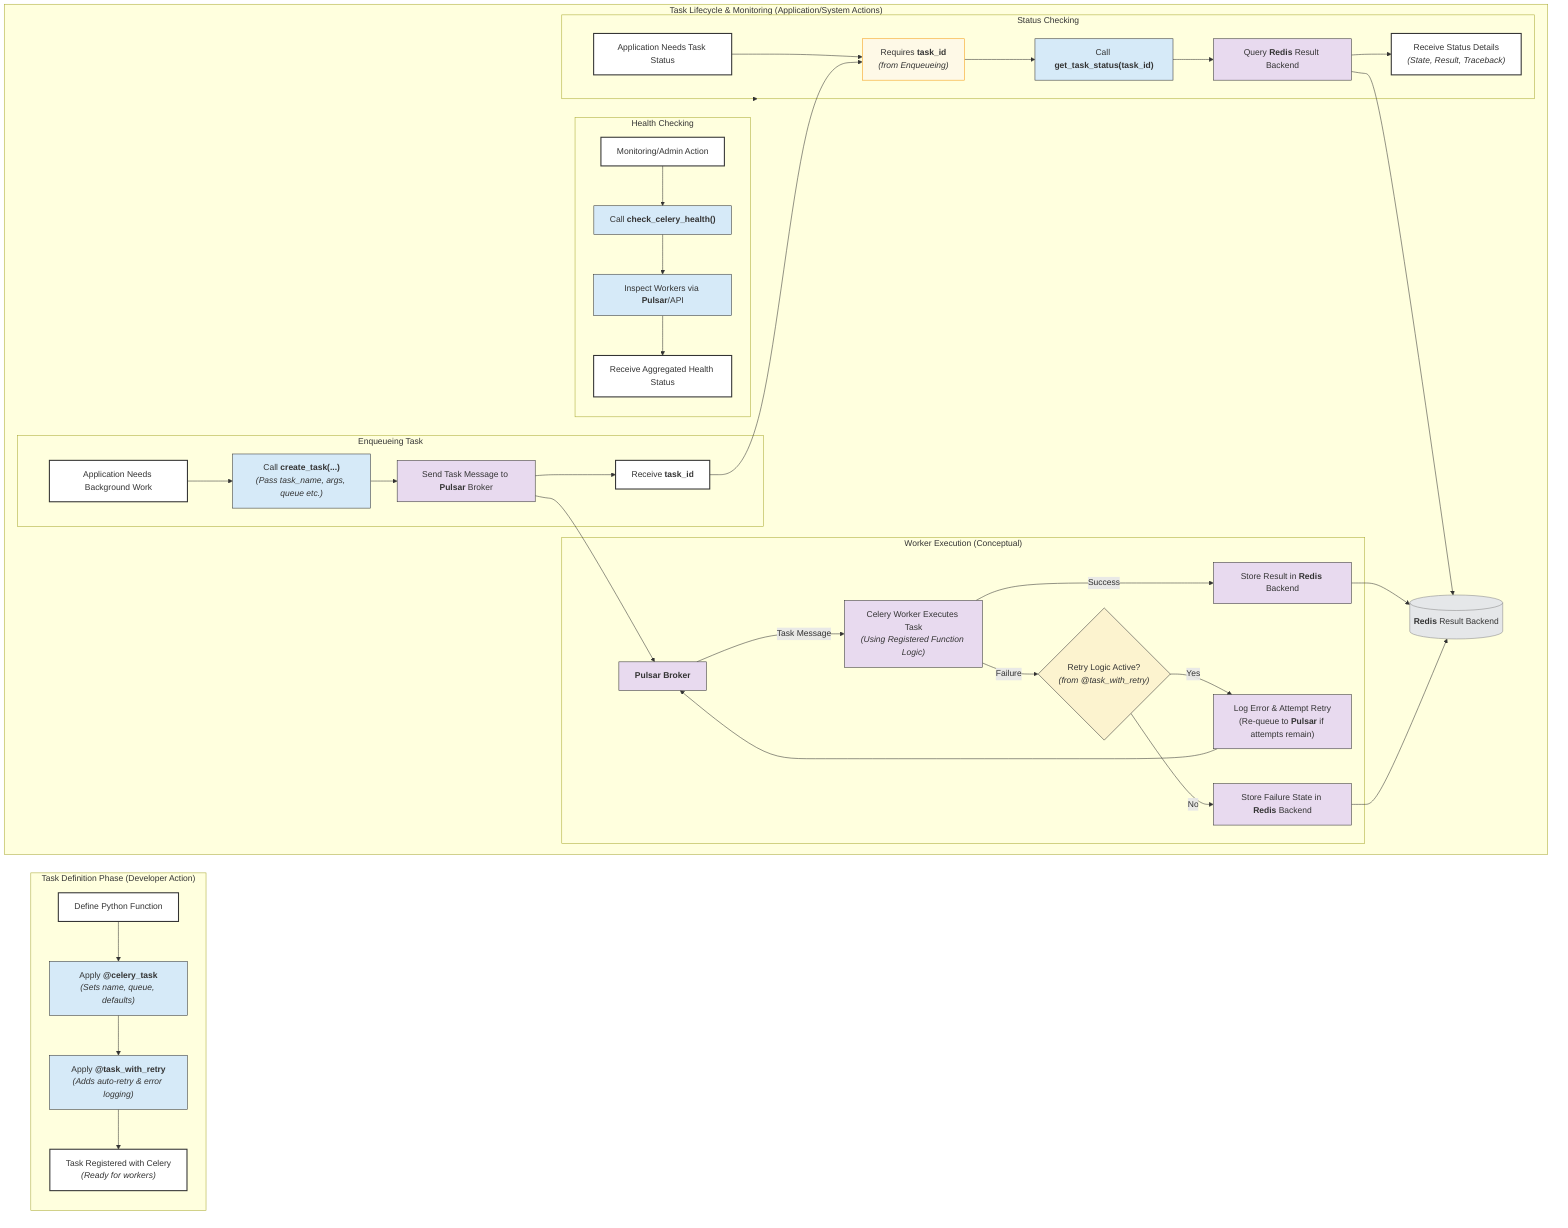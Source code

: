 flowchart LR
 subgraph subGraph0["Task Definition Phase (Developer Action)"]
    direction TB
        Def_Decorate1["Apply <b>@celery_task</b><br><i>(Sets name, queue, defaults)</i>"]
        Def_Start["Define Python Function"]
        Def_Decorate2["Apply <b>@task_with_retry</b><br><i>(Adds auto-retry &amp; error logging)</i>"]
        Def_Registered["Task Registered with Celery<br><i>(Ready for workers)</i>"]
  end
 subgraph subGraph1["Enqueueing Task"]
    direction TB
        Enc_Call["Call <b>create_task(...)</b><br><i>(Pass task_name, args, queue etc.)</i>"]
        Enc_Start["Application Needs Background Work"]
        Enc_Broker["Send Task Message to <b>Pulsar</b> Broker"]
        Enc_Result["Receive <b>task_id</b>"]
  end
 subgraph subGraph2["Worker Execution (Conceptual)"]
    direction LR
        Worker_Exec["Celery Worker Executes Task<br><i>(Using Registered Function Logic)</i>"]
        Worker_Broker["<b>Pulsar Broker</b>"]
        Worker_StoreResult["Store Result in <b>Redis</b> Backend"]
        Worker_RetryCheck{"Retry Logic Active?<br><i>(from @task_with_retry)</i>"}
        Worker_LogRetry["Log Error &amp; Attempt Retry<br>(Re-queue to <b>Pulsar</b> if attempts remain)"]
        Worker_StoreFailure["Store Failure State in <b>Redis</b> Backend"]
  end
 subgraph subGraph3["Status Checking"]
    direction TB
        Status_HaveID["Requires <b>task_id</b><br><i>(from Enqueueing)</i>"]
        Status_Start["Application Needs Task Status"]
        Status_Call["Call <b>get_task_status(task_id)</b>"]
        Status_QueryBackend["Query <b>Redis</b> Result Backend"]
        Status_Result["Receive Status Details<br><i>(State, Result, Traceback)</i>"]
  end
 subgraph subGraph4["Health Checking"]
    direction TB
        Health_Call["Call <b>check_celery_health()</b>"]
        Health_Start["Monitoring/Admin Action"]
        Health_Inspect["Inspect Workers via <b>Pulsar</b>/API"]
        Health_Result["Receive Aggregated Health Status"]
  end
 subgraph subGraph5["Task Lifecycle & Monitoring (Application/System Actions)"]
    direction TB
        subGraph1
        subGraph2
        subGraph3
        subGraph4
        ResultBackend[("<b>Redis</b> Result Backend")]
  end
    Def_Start --> Def_Decorate1
    Def_Decorate1 --> Def_Decorate2
    Def_Decorate2 --> Def_Registered
    Enc_Start --> Enc_Call
    Enc_Call --> Enc_Broker
    Enc_Broker --> Enc_Result & Worker_Broker
    Worker_Broker -- Task Message --> Worker_Exec
    Worker_Exec -- Success --> Worker_StoreResult
    Worker_Exec -- Failure --> Worker_RetryCheck
    Worker_RetryCheck -- Yes --> Worker_LogRetry
    Worker_RetryCheck -- No --> Worker_StoreFailure
    Worker_LogRetry --> Worker_Broker
    Status_Start --> Status_HaveID
    Status_HaveID --> Status_Call
    Status_Call --> Status_QueryBackend
    Status_QueryBackend --> Status_Result & ResultBackend
    Health_Start --> Health_Call
    Health_Call --> Health_Inspect
    Health_Inspect --> Health_Result
    Enc_Result --> Status_HaveID
    Worker_StoreResult --> ResultBackend
    Worker_StoreFailure --> ResultBackend
    subGraph5 --> subGraph3

     Def_Start:::startend
     Def_Decorate1:::process
     Def_Decorate2:::process
     Def_Registered:::startend
     Enc_Start:::startend
     Enc_Call:::process
     Enc_Broker:::io
     Enc_Result:::startend
     Worker_Broker:::io
     Worker_Exec:::io
     Worker_StoreResult:::io
     Worker_RetryCheck:::decision
     Worker_LogRetry:::io
     Worker_StoreFailure:::io
     Status_Start:::startend
     Status_HaveID:::prerequisite
     Status_Call:::process
     Status_QueryBackend:::io
     Status_Result:::startend
     Health_Start:::startend
     Health_Call:::process
     Health_Inspect:::process
     Health_Result:::startend
     ResultBackend:::external
    classDef process fill:#D6EAF8,stroke:#333,stroke-width:1px,color:#333333
    classDef decision fill:#FCF3CF,stroke:#333,stroke-width:1px,color:#333333
    classDef io fill:#E8DAEF,stroke:#333,stroke-width:1px,color:#333333
    classDef external fill:#E5E7E9,stroke:#888,stroke-width:1px,color:#333333
    classDef startend fill:#FFFFFF,stroke:#333,stroke-width:2px,color:#333333
    classDef prerequisite fill:#FEF9E7,stroke:#F39C12,stroke-width:1px,color:#333333